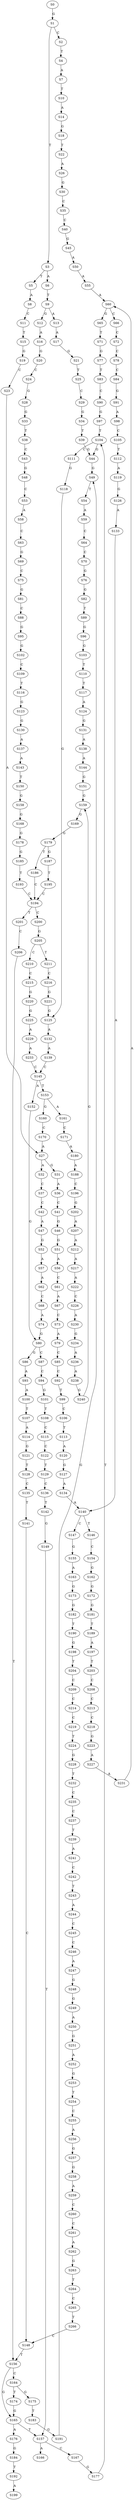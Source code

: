 strict digraph  {
	S0 -> S1 [ label = G ];
	S1 -> S2 [ label = C ];
	S1 -> S3 [ label = T ];
	S2 -> S4 [ label = T ];
	S3 -> S5 [ label = T ];
	S3 -> S6 [ label = A ];
	S4 -> S7 [ label = A ];
	S5 -> S8 [ label = A ];
	S6 -> S9 [ label = T ];
	S7 -> S10 [ label = T ];
	S8 -> S11 [ label = C ];
	S9 -> S12 [ label = G ];
	S9 -> S13 [ label = A ];
	S10 -> S14 [ label = A ];
	S11 -> S15 [ label = T ];
	S12 -> S16 [ label = A ];
	S13 -> S17 [ label = A ];
	S14 -> S18 [ label = G ];
	S15 -> S19 [ label = G ];
	S16 -> S20 [ label = G ];
	S17 -> S21 [ label = G ];
	S18 -> S22 [ label = T ];
	S19 -> S23 [ label = C ];
	S20 -> S24 [ label = C ];
	S21 -> S25 [ label = T ];
	S22 -> S26 [ label = A ];
	S23 -> S27 [ label = A ];
	S24 -> S28 [ label = G ];
	S25 -> S29 [ label = C ];
	S26 -> S30 [ label = G ];
	S27 -> S31 [ label = G ];
	S27 -> S32 [ label = A ];
	S28 -> S33 [ label = G ];
	S29 -> S34 [ label = G ];
	S30 -> S35 [ label = C ];
	S31 -> S36 [ label = A ];
	S32 -> S37 [ label = C ];
	S33 -> S38 [ label = T ];
	S34 -> S39 [ label = T ];
	S35 -> S40 [ label = C ];
	S36 -> S41 [ label = C ];
	S37 -> S42 [ label = C ];
	S38 -> S43 [ label = C ];
	S39 -> S44 [ label = G ];
	S40 -> S45 [ label = G ];
	S41 -> S46 [ label = G ];
	S42 -> S47 [ label = A ];
	S43 -> S48 [ label = G ];
	S44 -> S49 [ label = G ];
	S45 -> S50 [ label = A ];
	S46 -> S51 [ label = G ];
	S47 -> S52 [ label = G ];
	S48 -> S53 [ label = C ];
	S49 -> S54 [ label = T ];
	S50 -> S55 [ label = A ];
	S51 -> S56 [ label = A ];
	S52 -> S57 [ label = A ];
	S53 -> S58 [ label = A ];
	S54 -> S59 [ label = A ];
	S55 -> S60 [ label = A ];
	S56 -> S61 [ label = C ];
	S57 -> S62 [ label = A ];
	S58 -> S63 [ label = C ];
	S59 -> S64 [ label = C ];
	S60 -> S65 [ label = G ];
	S60 -> S66 [ label = C ];
	S61 -> S67 [ label = A ];
	S62 -> S68 [ label = C ];
	S63 -> S69 [ label = G ];
	S64 -> S70 [ label = C ];
	S65 -> S71 [ label = T ];
	S66 -> S72 [ label = C ];
	S67 -> S73 [ label = C ];
	S68 -> S74 [ label = A ];
	S69 -> S75 [ label = C ];
	S70 -> S76 [ label = G ];
	S71 -> S77 [ label = G ];
	S72 -> S78 [ label = C ];
	S73 -> S79 [ label = A ];
	S74 -> S80 [ label = G ];
	S75 -> S81 [ label = G ];
	S76 -> S82 [ label = G ];
	S77 -> S83 [ label = T ];
	S78 -> S84 [ label = C ];
	S79 -> S85 [ label = C ];
	S80 -> S86 [ label = G ];
	S80 -> S87 [ label = C ];
	S81 -> S88 [ label = C ];
	S82 -> S89 [ label = T ];
	S83 -> S90 [ label = C ];
	S84 -> S91 [ label = G ];
	S85 -> S92 [ label = C ];
	S86 -> S93 [ label = A ];
	S87 -> S94 [ label = C ];
	S88 -> S95 [ label = G ];
	S89 -> S96 [ label = G ];
	S90 -> S97 [ label = G ];
	S91 -> S98 [ label = A ];
	S92 -> S99 [ label = T ];
	S93 -> S100 [ label = A ];
	S94 -> S101 [ label = G ];
	S95 -> S102 [ label = G ];
	S96 -> S103 [ label = G ];
	S97 -> S104 [ label = T ];
	S98 -> S105 [ label = C ];
	S99 -> S106 [ label = C ];
	S100 -> S107 [ label = T ];
	S101 -> S108 [ label = T ];
	S102 -> S109 [ label = C ];
	S103 -> S110 [ label = T ];
	S104 -> S111 [ label = C ];
	S104 -> S44 [ label = G ];
	S105 -> S112 [ label = T ];
	S106 -> S113 [ label = T ];
	S107 -> S114 [ label = A ];
	S108 -> S115 [ label = C ];
	S109 -> S116 [ label = T ];
	S110 -> S117 [ label = T ];
	S111 -> S118 [ label = G ];
	S112 -> S119 [ label = A ];
	S113 -> S120 [ label = A ];
	S114 -> S121 [ label = G ];
	S115 -> S122 [ label = C ];
	S116 -> S123 [ label = G ];
	S117 -> S124 [ label = A ];
	S118 -> S125 [ label = G ];
	S119 -> S126 [ label = G ];
	S120 -> S127 [ label = G ];
	S121 -> S128 [ label = T ];
	S122 -> S129 [ label = T ];
	S123 -> S130 [ label = G ];
	S124 -> S131 [ label = G ];
	S125 -> S132 [ label = A ];
	S126 -> S133 [ label = A ];
	S127 -> S134 [ label = A ];
	S128 -> S135 [ label = C ];
	S129 -> S136 [ label = C ];
	S130 -> S137 [ label = A ];
	S131 -> S138 [ label = A ];
	S132 -> S139 [ label = A ];
	S133 -> S140 [ label = A ];
	S134 -> S140 [ label = A ];
	S135 -> S141 [ label = T ];
	S136 -> S142 [ label = T ];
	S137 -> S143 [ label = A ];
	S138 -> S144 [ label = A ];
	S139 -> S145 [ label = C ];
	S140 -> S146 [ label = T ];
	S140 -> S147 [ label = C ];
	S141 -> S148 [ label = C ];
	S142 -> S149 [ label = G ];
	S143 -> S150 [ label = T ];
	S144 -> S151 [ label = G ];
	S145 -> S152 [ label = A ];
	S145 -> S153 [ label = T ];
	S146 -> S154 [ label = C ];
	S147 -> S155 [ label = G ];
	S148 -> S156 [ label = T ];
	S149 -> S157 [ label = T ];
	S150 -> S158 [ label = G ];
	S151 -> S159 [ label = G ];
	S152 -> S80 [ label = G ];
	S153 -> S160 [ label = G ];
	S153 -> S161 [ label = A ];
	S154 -> S162 [ label = G ];
	S155 -> S163 [ label = A ];
	S156 -> S164 [ label = C ];
	S156 -> S165 [ label = G ];
	S157 -> S166 [ label = A ];
	S157 -> S167 [ label = C ];
	S158 -> S168 [ label = G ];
	S159 -> S169 [ label = G ];
	S160 -> S170 [ label = C ];
	S161 -> S171 [ label = C ];
	S162 -> S172 [ label = G ];
	S163 -> S173 [ label = G ];
	S164 -> S174 [ label = T ];
	S164 -> S175 [ label = G ];
	S165 -> S176 [ label = A ];
	S165 -> S157 [ label = T ];
	S167 -> S177 [ label = G ];
	S168 -> S178 [ label = G ];
	S169 -> S179 [ label = G ];
	S170 -> S27 [ label = A ];
	S171 -> S180 [ label = A ];
	S172 -> S181 [ label = G ];
	S173 -> S182 [ label = G ];
	S174 -> S165 [ label = G ];
	S175 -> S183 [ label = T ];
	S176 -> S184 [ label = G ];
	S177 -> S104 [ label = T ];
	S178 -> S185 [ label = G ];
	S179 -> S186 [ label = T ];
	S179 -> S187 [ label = G ];
	S180 -> S188 [ label = A ];
	S181 -> S189 [ label = T ];
	S182 -> S190 [ label = T ];
	S183 -> S191 [ label = G ];
	S184 -> S192 [ label = T ];
	S185 -> S193 [ label = T ];
	S186 -> S194 [ label = C ];
	S187 -> S195 [ label = T ];
	S188 -> S196 [ label = C ];
	S189 -> S197 [ label = A ];
	S190 -> S198 [ label = G ];
	S191 -> S49 [ label = G ];
	S192 -> S199 [ label = A ];
	S193 -> S194 [ label = C ];
	S194 -> S200 [ label = C ];
	S194 -> S201 [ label = T ];
	S195 -> S194 [ label = C ];
	S196 -> S202 [ label = G ];
	S197 -> S203 [ label = T ];
	S198 -> S204 [ label = T ];
	S200 -> S205 [ label = G ];
	S201 -> S206 [ label = C ];
	S202 -> S207 [ label = A ];
	S203 -> S208 [ label = C ];
	S204 -> S209 [ label = C ];
	S205 -> S210 [ label = C ];
	S205 -> S211 [ label = T ];
	S206 -> S156 [ label = T ];
	S207 -> S212 [ label = A ];
	S208 -> S213 [ label = C ];
	S209 -> S214 [ label = C ];
	S210 -> S215 [ label = C ];
	S211 -> S216 [ label = C ];
	S212 -> S217 [ label = A ];
	S213 -> S218 [ label = C ];
	S214 -> S219 [ label = C ];
	S215 -> S220 [ label = G ];
	S216 -> S221 [ label = G ];
	S217 -> S222 [ label = A ];
	S218 -> S223 [ label = G ];
	S219 -> S224 [ label = T ];
	S220 -> S225 [ label = G ];
	S221 -> S125 [ label = G ];
	S222 -> S226 [ label = C ];
	S223 -> S227 [ label = A ];
	S224 -> S228 [ label = G ];
	S225 -> S229 [ label = A ];
	S226 -> S230 [ label = A ];
	S227 -> S231 [ label = A ];
	S228 -> S232 [ label = T ];
	S229 -> S233 [ label = A ];
	S230 -> S234 [ label = G ];
	S231 -> S60 [ label = A ];
	S232 -> S235 [ label = C ];
	S233 -> S145 [ label = C ];
	S234 -> S236 [ label = A ];
	S235 -> S237 [ label = C ];
	S236 -> S238 [ label = A ];
	S237 -> S239 [ label = T ];
	S238 -> S240 [ label = G ];
	S239 -> S241 [ label = A ];
	S240 -> S159 [ label = G ];
	S241 -> S242 [ label = C ];
	S242 -> S243 [ label = T ];
	S243 -> S244 [ label = A ];
	S244 -> S245 [ label = C ];
	S245 -> S246 [ label = C ];
	S246 -> S247 [ label = A ];
	S247 -> S248 [ label = G ];
	S248 -> S249 [ label = G ];
	S249 -> S250 [ label = A ];
	S250 -> S251 [ label = G ];
	S251 -> S252 [ label = A ];
	S252 -> S253 [ label = G ];
	S253 -> S254 [ label = T ];
	S254 -> S255 [ label = C ];
	S255 -> S256 [ label = A ];
	S256 -> S257 [ label = G ];
	S257 -> S258 [ label = G ];
	S258 -> S259 [ label = A ];
	S259 -> S260 [ label = C ];
	S260 -> S261 [ label = C ];
	S261 -> S262 [ label = A ];
	S262 -> S263 [ label = G ];
	S263 -> S264 [ label = T ];
	S264 -> S265 [ label = C ];
	S265 -> S266 [ label = T ];
	S266 -> S148 [ label = C ];
}
